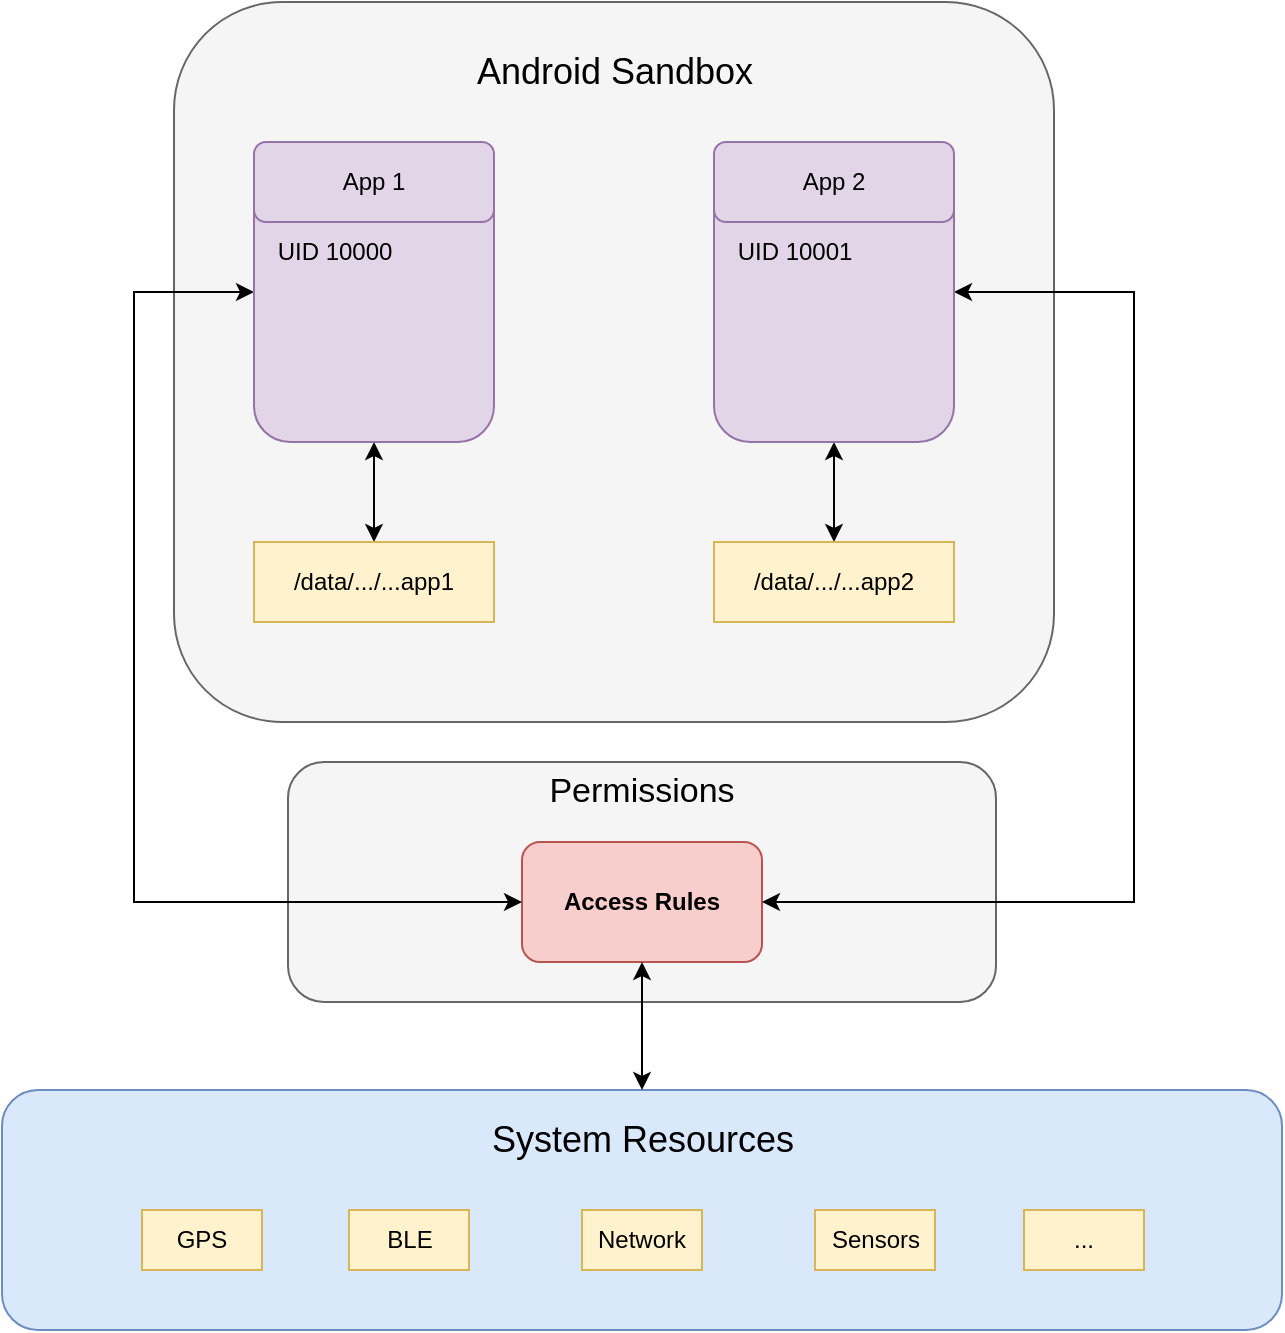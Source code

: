 <mxfile version="24.8.4">
  <diagram name="Seite-1" id="hCGaTiYUkFbOjFSWeF-f">
    <mxGraphModel dx="1382" dy="797" grid="1" gridSize="10" guides="1" tooltips="1" connect="1" arrows="1" fold="1" page="1" pageScale="1" pageWidth="827" pageHeight="1169" math="0" shadow="0">
      <root>
        <mxCell id="0" />
        <mxCell id="1" parent="0" />
        <mxCell id="mdixySEOdcwI4Nmaf4u7-1" value="" style="rounded=1;whiteSpace=wrap;html=1;fillColor=#f5f5f5;strokeColor=#666666;fontColor=#333333;" vertex="1" parent="1">
          <mxGeometry x="180" y="40" width="440" height="360" as="geometry" />
        </mxCell>
        <mxCell id="mdixySEOdcwI4Nmaf4u7-2" value="" style="rounded=1;whiteSpace=wrap;html=1;fillColor=#f5f5f5;fontColor=#333333;strokeColor=#666666;" vertex="1" parent="1">
          <mxGeometry x="237" y="420" width="354" height="120" as="geometry" />
        </mxCell>
        <mxCell id="mdixySEOdcwI4Nmaf4u7-4" value="&lt;b&gt;Access Rules&lt;/b&gt;" style="rounded=1;whiteSpace=wrap;html=1;fillColor=#f8cecc;strokeColor=#b85450;" vertex="1" parent="1">
          <mxGeometry x="354" y="460" width="120" height="60" as="geometry" />
        </mxCell>
        <mxCell id="mdixySEOdcwI4Nmaf4u7-13" value="" style="group;" vertex="1" connectable="0" parent="1">
          <mxGeometry x="94" y="584" width="640" height="120" as="geometry" />
        </mxCell>
        <mxCell id="mdixySEOdcwI4Nmaf4u7-5" value="" style="rounded=1;whiteSpace=wrap;html=1;fillColor=#dae8fc;strokeColor=#6c8ebf;" vertex="1" parent="mdixySEOdcwI4Nmaf4u7-13">
          <mxGeometry width="640" height="120" as="geometry" />
        </mxCell>
        <mxCell id="mdixySEOdcwI4Nmaf4u7-6" value="&lt;font style=&quot;font-size: 18px;&quot;&gt;System Resources&lt;/font&gt;" style="text;html=1;align=center;verticalAlign=middle;whiteSpace=wrap;rounded=0;" vertex="1" parent="mdixySEOdcwI4Nmaf4u7-13">
          <mxGeometry x="233.5" y="10" width="173" height="30" as="geometry" />
        </mxCell>
        <mxCell id="mdixySEOdcwI4Nmaf4u7-7" value="GPS" style="rounded=0;whiteSpace=wrap;html=1;fillColor=#fff2cc;strokeColor=#d6b656;" vertex="1" parent="mdixySEOdcwI4Nmaf4u7-13">
          <mxGeometry x="70" y="60" width="60" height="30" as="geometry" />
        </mxCell>
        <mxCell id="mdixySEOdcwI4Nmaf4u7-8" value="BLE" style="rounded=0;whiteSpace=wrap;html=1;fillColor=#fff2cc;strokeColor=#d6b656;" vertex="1" parent="mdixySEOdcwI4Nmaf4u7-13">
          <mxGeometry x="173.5" y="60" width="60" height="30" as="geometry" />
        </mxCell>
        <mxCell id="mdixySEOdcwI4Nmaf4u7-9" value="Network" style="rounded=0;whiteSpace=wrap;html=1;fillColor=#fff2cc;strokeColor=#d6b656;" vertex="1" parent="mdixySEOdcwI4Nmaf4u7-13">
          <mxGeometry x="290" y="60" width="60" height="30" as="geometry" />
        </mxCell>
        <mxCell id="mdixySEOdcwI4Nmaf4u7-10" value="Sensors" style="rounded=0;whiteSpace=wrap;html=1;fillColor=#fff2cc;strokeColor=#d6b656;" vertex="1" parent="mdixySEOdcwI4Nmaf4u7-13">
          <mxGeometry x="406.5" y="60" width="60" height="30" as="geometry" />
        </mxCell>
        <mxCell id="mdixySEOdcwI4Nmaf4u7-11" value="..." style="rounded=0;whiteSpace=wrap;html=1;fillColor=#fff2cc;strokeColor=#d6b656;" vertex="1" parent="mdixySEOdcwI4Nmaf4u7-13">
          <mxGeometry x="511" y="60" width="60" height="30" as="geometry" />
        </mxCell>
        <mxCell id="mdixySEOdcwI4Nmaf4u7-15" value="&lt;font style=&quot;font-size: 18px;&quot;&gt;Android Sandbox&lt;br&gt;&lt;/font&gt;" style="text;html=1;align=center;verticalAlign=middle;whiteSpace=wrap;rounded=0;" vertex="1" parent="1">
          <mxGeometry x="313.5" y="60" width="173" height="30" as="geometry" />
        </mxCell>
        <mxCell id="mdixySEOdcwI4Nmaf4u7-18" style="edgeStyle=orthogonalEdgeStyle;rounded=0;orthogonalLoop=1;jettySize=auto;html=1;startArrow=classic;startFill=1;" edge="1" parent="1" source="mdixySEOdcwI4Nmaf4u7-16" target="mdixySEOdcwI4Nmaf4u7-17">
          <mxGeometry relative="1" as="geometry" />
        </mxCell>
        <mxCell id="mdixySEOdcwI4Nmaf4u7-27" style="edgeStyle=orthogonalEdgeStyle;rounded=0;orthogonalLoop=1;jettySize=auto;html=1;entryX=0;entryY=0.5;entryDx=0;entryDy=0;startArrow=classic;startFill=1;" edge="1" parent="1" source="mdixySEOdcwI4Nmaf4u7-16" target="mdixySEOdcwI4Nmaf4u7-4">
          <mxGeometry relative="1" as="geometry">
            <Array as="points">
              <mxPoint x="160" y="185" />
              <mxPoint x="160" y="490" />
            </Array>
          </mxGeometry>
        </mxCell>
        <mxCell id="mdixySEOdcwI4Nmaf4u7-16" value="" style="rounded=1;whiteSpace=wrap;html=1;fillColor=#e1d5e7;strokeColor=#9673a6;" vertex="1" parent="1">
          <mxGeometry x="220" y="110" width="120" height="150" as="geometry" />
        </mxCell>
        <mxCell id="mdixySEOdcwI4Nmaf4u7-17" value="/data/.../...app1" style="rounded=0;whiteSpace=wrap;html=1;fillColor=#fff2cc;strokeColor=#d6b656;" vertex="1" parent="1">
          <mxGeometry x="220" y="310" width="120" height="40" as="geometry" />
        </mxCell>
        <mxCell id="mdixySEOdcwI4Nmaf4u7-19" value="App 1" style="rounded=1;whiteSpace=wrap;html=1;fillColor=#e1d5e7;strokeColor=#9673a6;" vertex="1" parent="1">
          <mxGeometry x="220" y="110" width="120" height="40" as="geometry" />
        </mxCell>
        <mxCell id="mdixySEOdcwI4Nmaf4u7-20" value="UID 10000" style="text;html=1;align=center;verticalAlign=middle;resizable=0;points=[];autosize=1;strokeColor=none;fillColor=none;" vertex="1" parent="1">
          <mxGeometry x="220" y="150" width="80" height="30" as="geometry" />
        </mxCell>
        <mxCell id="mdixySEOdcwI4Nmaf4u7-24" style="edgeStyle=orthogonalEdgeStyle;rounded=0;orthogonalLoop=1;jettySize=auto;html=1;entryX=0.5;entryY=0;entryDx=0;entryDy=0;startArrow=classic;startFill=1;" edge="1" parent="1" source="mdixySEOdcwI4Nmaf4u7-21" target="mdixySEOdcwI4Nmaf4u7-22">
          <mxGeometry relative="1" as="geometry" />
        </mxCell>
        <mxCell id="mdixySEOdcwI4Nmaf4u7-26" style="edgeStyle=orthogonalEdgeStyle;rounded=0;orthogonalLoop=1;jettySize=auto;html=1;entryX=1;entryY=0.5;entryDx=0;entryDy=0;startArrow=classic;startFill=1;" edge="1" parent="1" source="mdixySEOdcwI4Nmaf4u7-21" target="mdixySEOdcwI4Nmaf4u7-4">
          <mxGeometry relative="1" as="geometry">
            <Array as="points">
              <mxPoint x="660" y="185" />
              <mxPoint x="660" y="490" />
            </Array>
          </mxGeometry>
        </mxCell>
        <mxCell id="mdixySEOdcwI4Nmaf4u7-21" value="" style="rounded=1;whiteSpace=wrap;html=1;fillColor=#e1d5e7;strokeColor=#9673a6;" vertex="1" parent="1">
          <mxGeometry x="450" y="110" width="120" height="150" as="geometry" />
        </mxCell>
        <mxCell id="mdixySEOdcwI4Nmaf4u7-22" value="/data/.../...app2" style="rounded=0;whiteSpace=wrap;html=1;fillColor=#fff2cc;strokeColor=#d6b656;" vertex="1" parent="1">
          <mxGeometry x="450" y="310" width="120" height="40" as="geometry" />
        </mxCell>
        <mxCell id="mdixySEOdcwI4Nmaf4u7-23" value="App 2" style="rounded=1;whiteSpace=wrap;html=1;fillColor=#e1d5e7;strokeColor=#9673a6;" vertex="1" parent="1">
          <mxGeometry x="450" y="110" width="120" height="40" as="geometry" />
        </mxCell>
        <mxCell id="mdixySEOdcwI4Nmaf4u7-25" value="UID 10001" style="text;html=1;align=center;verticalAlign=middle;resizable=0;points=[];autosize=1;strokeColor=none;fillColor=none;" vertex="1" parent="1">
          <mxGeometry x="450" y="150" width="80" height="30" as="geometry" />
        </mxCell>
        <mxCell id="mdixySEOdcwI4Nmaf4u7-29" value="&lt;font style=&quot;font-size: 17px;&quot;&gt;Permissions&lt;/font&gt;" style="text;html=1;align=center;verticalAlign=middle;whiteSpace=wrap;rounded=0;" vertex="1" parent="1">
          <mxGeometry x="384" y="420" width="60" height="30" as="geometry" />
        </mxCell>
        <mxCell id="mdixySEOdcwI4Nmaf4u7-28" style="edgeStyle=orthogonalEdgeStyle;rounded=0;orthogonalLoop=1;jettySize=auto;html=1;entryX=0.5;entryY=0;entryDx=0;entryDy=0;startArrow=classic;startFill=1;exitX=0.5;exitY=1;exitDx=0;exitDy=0;" edge="1" parent="1" source="mdixySEOdcwI4Nmaf4u7-4" target="mdixySEOdcwI4Nmaf4u7-5">
          <mxGeometry relative="1" as="geometry" />
        </mxCell>
      </root>
    </mxGraphModel>
  </diagram>
</mxfile>
